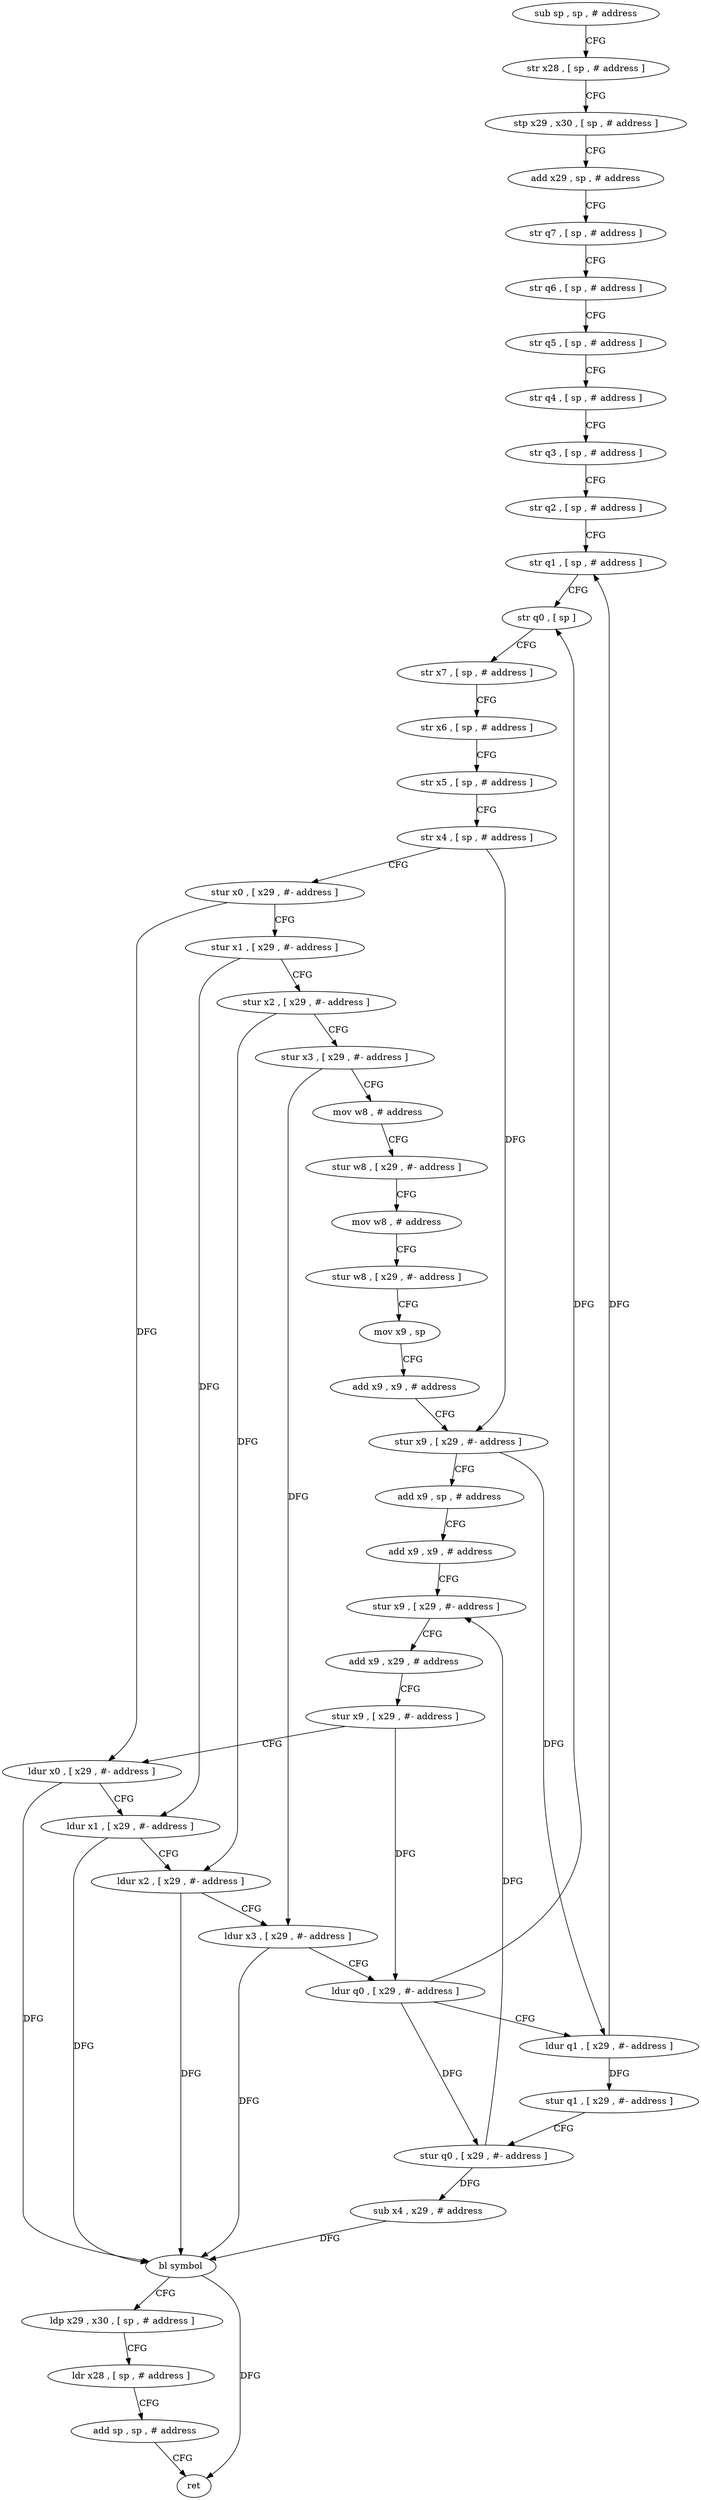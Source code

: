 digraph "func" {
"4226780" [label = "sub sp , sp , # address" ]
"4226784" [label = "str x28 , [ sp , # address ]" ]
"4226788" [label = "stp x29 , x30 , [ sp , # address ]" ]
"4226792" [label = "add x29 , sp , # address" ]
"4226796" [label = "str q7 , [ sp , # address ]" ]
"4226800" [label = "str q6 , [ sp , # address ]" ]
"4226804" [label = "str q5 , [ sp , # address ]" ]
"4226808" [label = "str q4 , [ sp , # address ]" ]
"4226812" [label = "str q3 , [ sp , # address ]" ]
"4226816" [label = "str q2 , [ sp , # address ]" ]
"4226820" [label = "str q1 , [ sp , # address ]" ]
"4226824" [label = "str q0 , [ sp ]" ]
"4226828" [label = "str x7 , [ sp , # address ]" ]
"4226832" [label = "str x6 , [ sp , # address ]" ]
"4226836" [label = "str x5 , [ sp , # address ]" ]
"4226840" [label = "str x4 , [ sp , # address ]" ]
"4226844" [label = "stur x0 , [ x29 , #- address ]" ]
"4226848" [label = "stur x1 , [ x29 , #- address ]" ]
"4226852" [label = "stur x2 , [ x29 , #- address ]" ]
"4226856" [label = "stur x3 , [ x29 , #- address ]" ]
"4226860" [label = "mov w8 , # address" ]
"4226864" [label = "stur w8 , [ x29 , #- address ]" ]
"4226868" [label = "mov w8 , # address" ]
"4226872" [label = "stur w8 , [ x29 , #- address ]" ]
"4226876" [label = "mov x9 , sp" ]
"4226880" [label = "add x9 , x9 , # address" ]
"4226884" [label = "stur x9 , [ x29 , #- address ]" ]
"4226888" [label = "add x9 , sp , # address" ]
"4226892" [label = "add x9 , x9 , # address" ]
"4226896" [label = "stur x9 , [ x29 , #- address ]" ]
"4226900" [label = "add x9 , x29 , # address" ]
"4226904" [label = "stur x9 , [ x29 , #- address ]" ]
"4226908" [label = "ldur x0 , [ x29 , #- address ]" ]
"4226912" [label = "ldur x1 , [ x29 , #- address ]" ]
"4226916" [label = "ldur x2 , [ x29 , #- address ]" ]
"4226920" [label = "ldur x3 , [ x29 , #- address ]" ]
"4226924" [label = "ldur q0 , [ x29 , #- address ]" ]
"4226928" [label = "ldur q1 , [ x29 , #- address ]" ]
"4226932" [label = "stur q1 , [ x29 , #- address ]" ]
"4226936" [label = "stur q0 , [ x29 , #- address ]" ]
"4226940" [label = "sub x4 , x29 , # address" ]
"4226944" [label = "bl symbol" ]
"4226948" [label = "ldp x29 , x30 , [ sp , # address ]" ]
"4226952" [label = "ldr x28 , [ sp , # address ]" ]
"4226956" [label = "add sp , sp , # address" ]
"4226960" [label = "ret" ]
"4226780" -> "4226784" [ label = "CFG" ]
"4226784" -> "4226788" [ label = "CFG" ]
"4226788" -> "4226792" [ label = "CFG" ]
"4226792" -> "4226796" [ label = "CFG" ]
"4226796" -> "4226800" [ label = "CFG" ]
"4226800" -> "4226804" [ label = "CFG" ]
"4226804" -> "4226808" [ label = "CFG" ]
"4226808" -> "4226812" [ label = "CFG" ]
"4226812" -> "4226816" [ label = "CFG" ]
"4226816" -> "4226820" [ label = "CFG" ]
"4226820" -> "4226824" [ label = "CFG" ]
"4226824" -> "4226828" [ label = "CFG" ]
"4226828" -> "4226832" [ label = "CFG" ]
"4226832" -> "4226836" [ label = "CFG" ]
"4226836" -> "4226840" [ label = "CFG" ]
"4226840" -> "4226844" [ label = "CFG" ]
"4226840" -> "4226884" [ label = "DFG" ]
"4226844" -> "4226848" [ label = "CFG" ]
"4226844" -> "4226908" [ label = "DFG" ]
"4226848" -> "4226852" [ label = "CFG" ]
"4226848" -> "4226912" [ label = "DFG" ]
"4226852" -> "4226856" [ label = "CFG" ]
"4226852" -> "4226916" [ label = "DFG" ]
"4226856" -> "4226860" [ label = "CFG" ]
"4226856" -> "4226920" [ label = "DFG" ]
"4226860" -> "4226864" [ label = "CFG" ]
"4226864" -> "4226868" [ label = "CFG" ]
"4226868" -> "4226872" [ label = "CFG" ]
"4226872" -> "4226876" [ label = "CFG" ]
"4226876" -> "4226880" [ label = "CFG" ]
"4226880" -> "4226884" [ label = "CFG" ]
"4226884" -> "4226888" [ label = "CFG" ]
"4226884" -> "4226928" [ label = "DFG" ]
"4226888" -> "4226892" [ label = "CFG" ]
"4226892" -> "4226896" [ label = "CFG" ]
"4226896" -> "4226900" [ label = "CFG" ]
"4226900" -> "4226904" [ label = "CFG" ]
"4226904" -> "4226908" [ label = "CFG" ]
"4226904" -> "4226924" [ label = "DFG" ]
"4226908" -> "4226912" [ label = "CFG" ]
"4226908" -> "4226944" [ label = "DFG" ]
"4226912" -> "4226916" [ label = "CFG" ]
"4226912" -> "4226944" [ label = "DFG" ]
"4226916" -> "4226920" [ label = "CFG" ]
"4226916" -> "4226944" [ label = "DFG" ]
"4226920" -> "4226924" [ label = "CFG" ]
"4226920" -> "4226944" [ label = "DFG" ]
"4226924" -> "4226928" [ label = "CFG" ]
"4226924" -> "4226824" [ label = "DFG" ]
"4226924" -> "4226936" [ label = "DFG" ]
"4226928" -> "4226932" [ label = "DFG" ]
"4226928" -> "4226820" [ label = "DFG" ]
"4226932" -> "4226936" [ label = "CFG" ]
"4226936" -> "4226940" [ label = "DFG" ]
"4226936" -> "4226896" [ label = "DFG" ]
"4226940" -> "4226944" [ label = "DFG" ]
"4226944" -> "4226948" [ label = "CFG" ]
"4226944" -> "4226960" [ label = "DFG" ]
"4226948" -> "4226952" [ label = "CFG" ]
"4226952" -> "4226956" [ label = "CFG" ]
"4226956" -> "4226960" [ label = "CFG" ]
}
